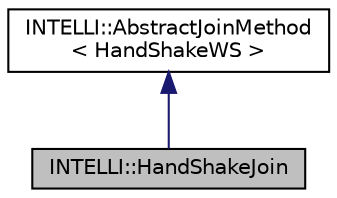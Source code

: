 digraph "INTELLI::HandShakeJoin"
{
 // LATEX_PDF_SIZE
  edge [fontname="Helvetica",fontsize="10",labelfontname="Helvetica",labelfontsize="10"];
  node [fontname="Helvetica",fontsize="10",shape=record];
  Node1 [label="INTELLI::HandShakeJoin",height=0.2,width=0.4,color="black", fillcolor="grey75", style="filled", fontcolor="black",tooltip=" "];
  Node2 -> Node1 [dir="back",color="midnightblue",fontsize="10",style="solid",fontname="Helvetica"];
  Node2 [label="INTELLI::AbstractJoinMethod\l\< HandShakeWS \>",height=0.2,width=0.4,color="black", fillcolor="white", style="filled",URL="$classINTELLI_1_1AbstractJoinMethod.html",tooltip=" "];
}
